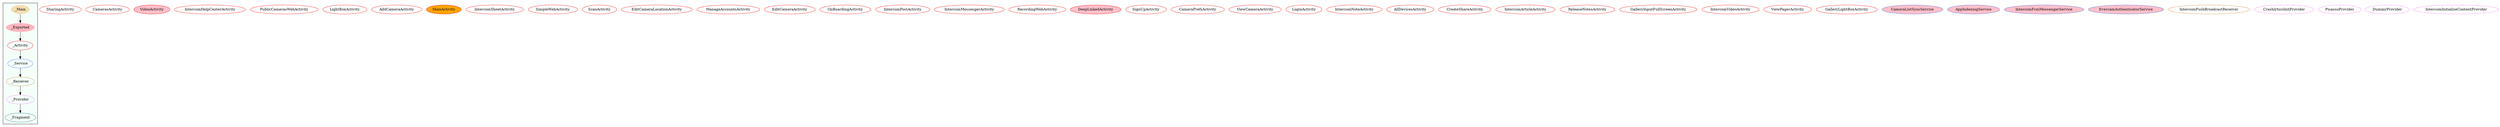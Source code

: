 digraph G {
subgraph cluster_legend{ 
bgcolor=mintcream;
_Activity[color = red];
_Service[color = royalblue];
_Provider[color = violet];
_Reciever[color = peru];
_Fragment[color = teal];
_Main[style=filled, fillcolor=wheat, color = mintcream];
_Exported[style=filled, fillcolor=lightpink, color = mintcream];
_Main -> _Exported -> _Activity -> _Service -> _Reciever -> _Provider -> _Fragment; 
}
SharingActivity[color = red];
CamerasActivity[color = red];
VideoActivity[style=filled, fillcolor=pink, color = red];
IntercomHelpCenterActivity[color = red];
PublicCamerasWebActivity[color = red];
LightBoxActivity[color = red];
AddCameraActivity[color = red];
MainActivity[style=filled, fillcolor=orange, color = red];
IntercomSheetActivity[color = red];
SimpleWebActivity[color = red];
ScanActivity[color = red];
EditCameraLocationActivity[color = red];
ManageAccountsActivity[color = red];
EditCameraActivity[color = red];
OnBoardingActivity[color = red];
IntercomPostActivity[color = red];
IntercomMessengerActivity[color = red];
RecordingWebActivity[color = red];
DeepLinkedActivity[style=filled, fillcolor=pink, color = red];
SignUpActivity[color = red];
CameraPrefsActivity[color = red];
ViewCameraActivity[color = red];
LoginActivity[color = red];
IntercomNoteActivity[color = red];
AllDevicesActivity[color = red];
CreateShareActivity[color = red];
IntercomArticleActivity[color = red];
ReleaseNotesActivity[color = red];
GalleryInputFullScreenActivity[color = red];
IntercomVideoActivity[color = red];
ViewPagerActivity[color = red];
GalleryLightBoxActivity[color = red];
CameraListSyncService[style=filled, fillcolor=pink, color = royalblue];
AppIndexingService[style=filled, fillcolor=pink, color = royalblue];
IntercomFcmMessengerService[style=filled, fillcolor=pink, color = royalblue];
EvercamAuthenticatorService[style=filled, fillcolor=pink, color = royalblue];
IntercomPushBroadcastReceiver[color = peru];
CrashlyticsInitProvider[color = violet];
PicassoProvider[color = violet];
DummyProvider[color = violet];
IntercomInitializeContentProvider[color = violet];
}

